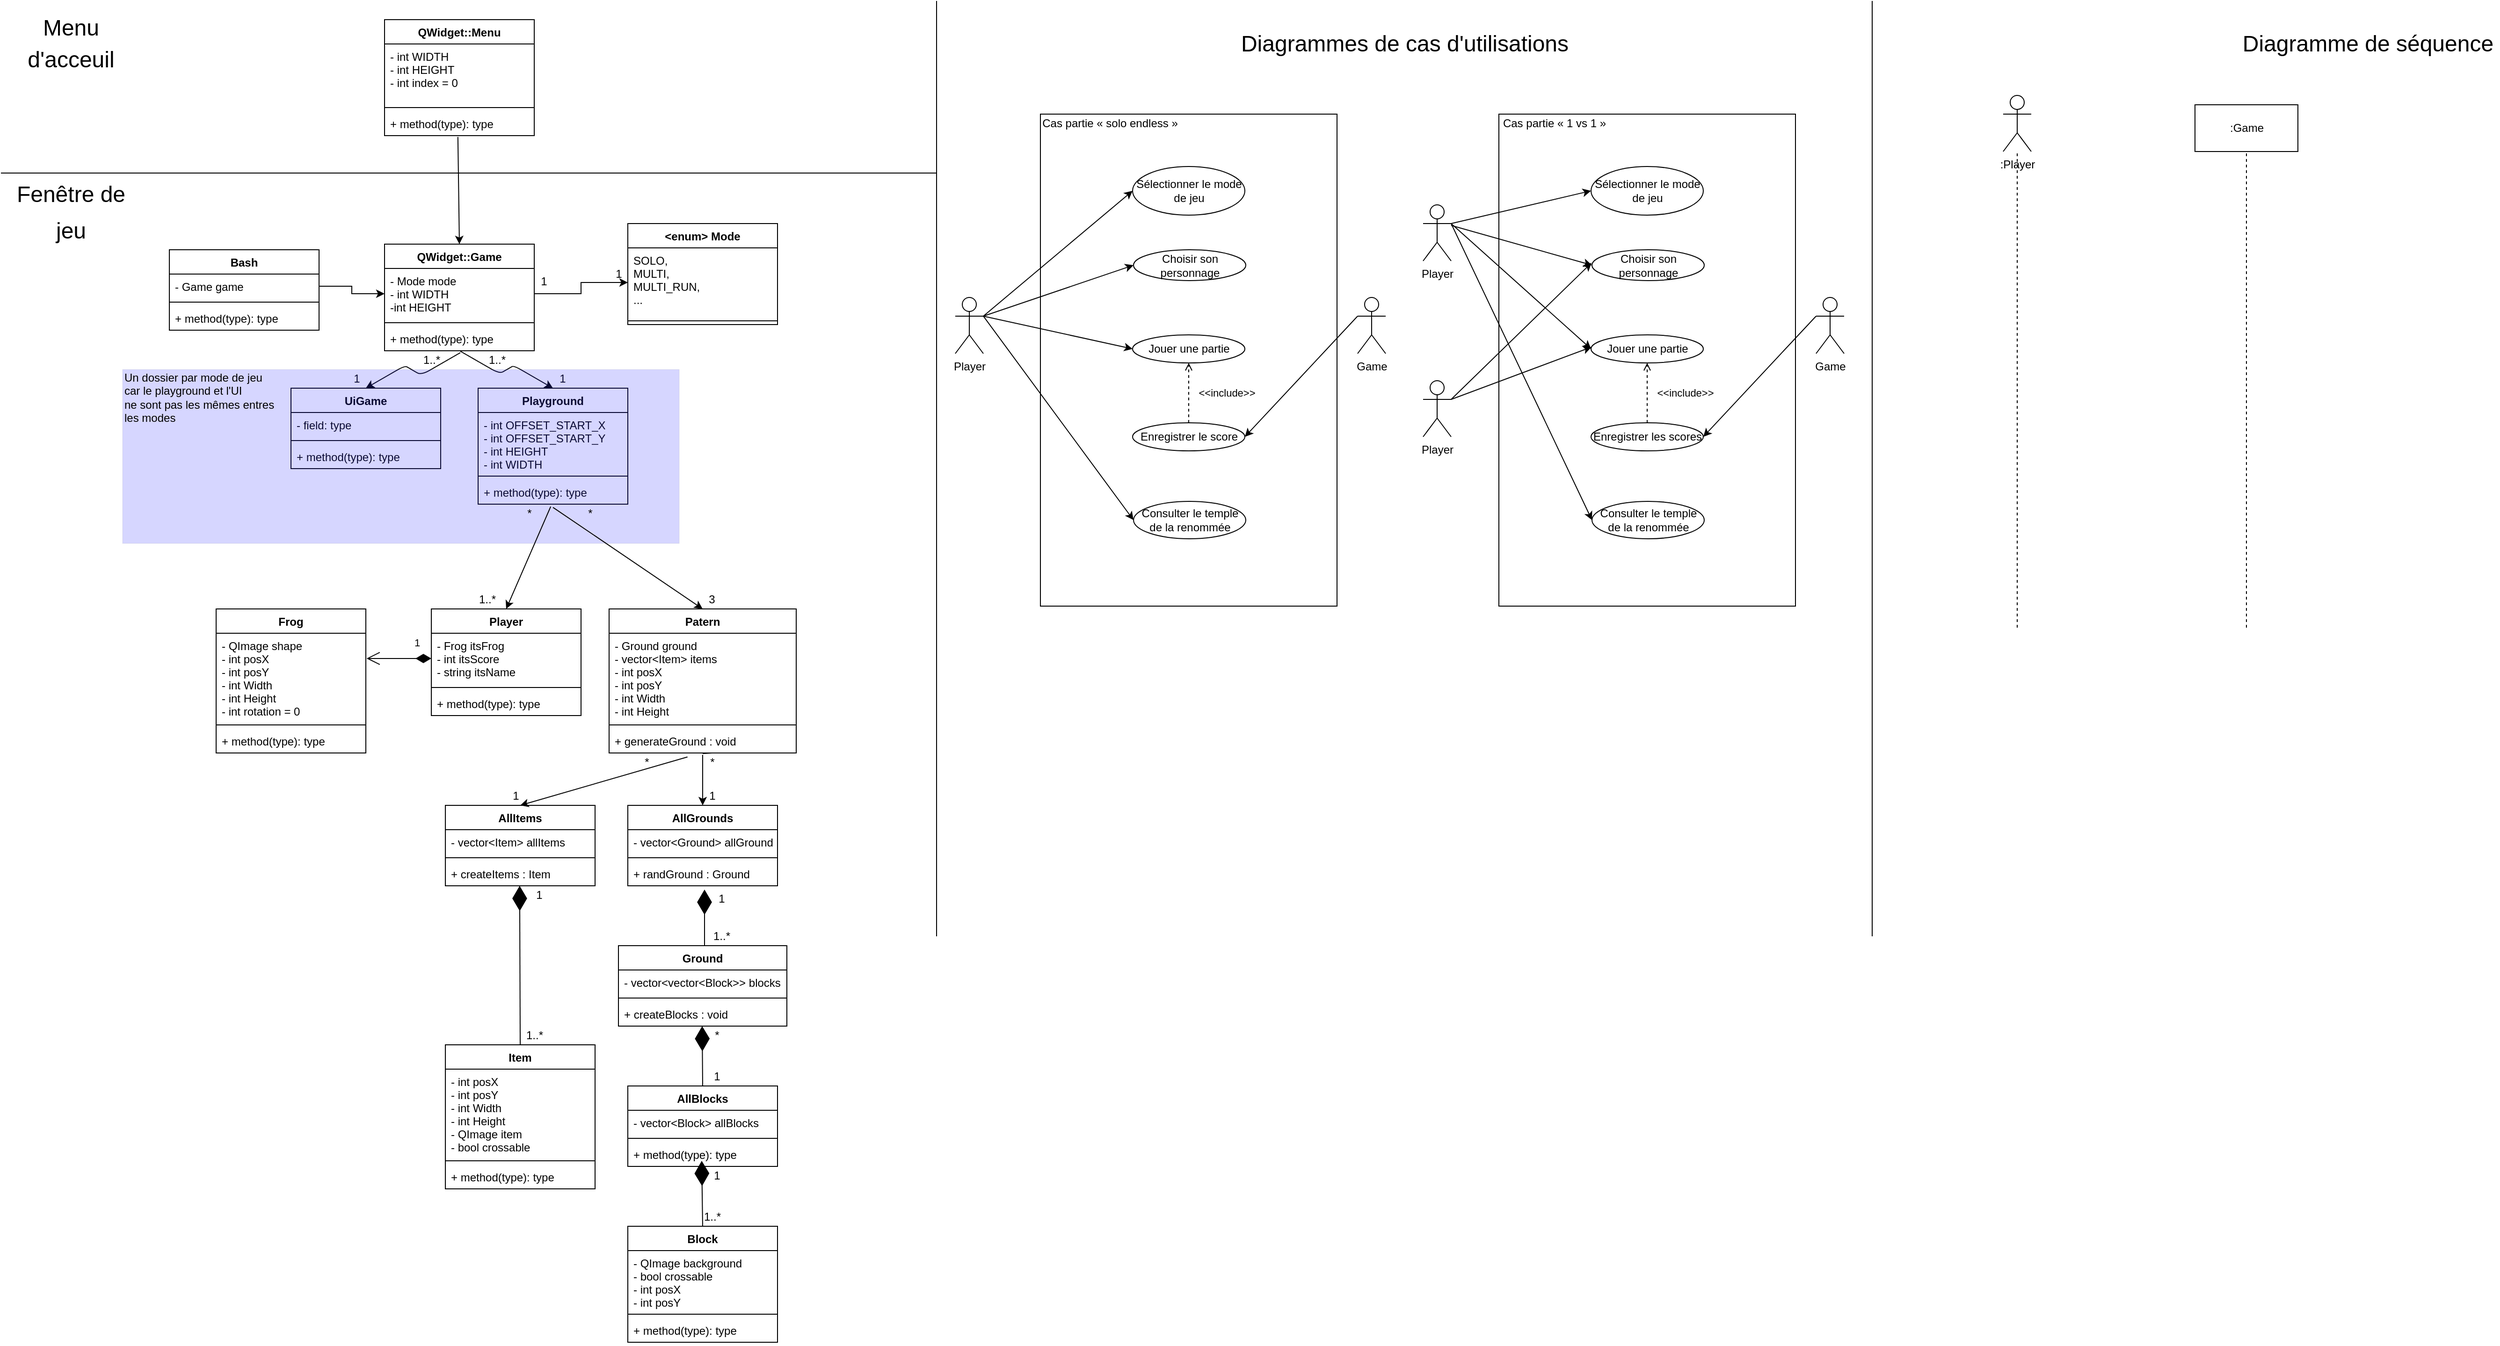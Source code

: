 <mxfile version="14.7.0" type="onedrive"><diagram id="jPjcK8RmUsgS7m5K7aqH" name="Page-1"><mxGraphModel dx="1422" dy="798" grid="1" gridSize="10" guides="1" tooltips="1" connect="1" arrows="1" fold="1" page="1" pageScale="1" pageWidth="1000" pageHeight="1000" math="0" shadow="0"><root><mxCell id="0"/><mxCell id="1" parent="0"/><mxCell id="LQ2EQDQL3EFyDrwnCRQW-2" value="QWidget::Menu" style="swimlane;fontStyle=1;align=center;verticalAlign=top;childLayout=stackLayout;horizontal=1;startSize=26;horizontalStack=0;resizeParent=1;resizeParentMax=0;resizeLast=0;collapsible=1;marginBottom=0;" parent="1" vertex="1"><mxGeometry x="410" y="20" width="160" height="124" as="geometry"><mxRectangle x="400" y="260" width="100" height="26" as="alternateBounds"/></mxGeometry></mxCell><mxCell id="LQ2EQDQL3EFyDrwnCRQW-3" value="- int WIDTH&#10;- int HEIGHT&#10;- int index = 0" style="text;strokeColor=none;fillColor=none;align=left;verticalAlign=top;spacingLeft=4;spacingRight=4;overflow=hidden;rotatable=0;points=[[0,0.5],[1,0.5]];portConstraint=eastwest;" parent="LQ2EQDQL3EFyDrwnCRQW-2" vertex="1"><mxGeometry y="26" width="160" height="64" as="geometry"/></mxCell><mxCell id="LQ2EQDQL3EFyDrwnCRQW-4" value="" style="line;strokeWidth=1;fillColor=none;align=left;verticalAlign=middle;spacingTop=-1;spacingLeft=3;spacingRight=3;rotatable=0;labelPosition=right;points=[];portConstraint=eastwest;" parent="LQ2EQDQL3EFyDrwnCRQW-2" vertex="1"><mxGeometry y="90" width="160" height="8" as="geometry"/></mxCell><mxCell id="LQ2EQDQL3EFyDrwnCRQW-5" value="+ method(type): type" style="text;strokeColor=none;fillColor=none;align=left;verticalAlign=top;spacingLeft=4;spacingRight=4;overflow=hidden;rotatable=0;points=[[0,0.5],[1,0.5]];portConstraint=eastwest;" parent="LQ2EQDQL3EFyDrwnCRQW-2" vertex="1"><mxGeometry y="98" width="160" height="26" as="geometry"/></mxCell><mxCell id="LQ2EQDQL3EFyDrwnCRQW-6" value="QWidget::Game" style="swimlane;fontStyle=1;align=center;verticalAlign=top;childLayout=stackLayout;horizontal=1;startSize=26;horizontalStack=0;resizeParent=1;resizeParentMax=0;resizeLast=0;collapsible=1;marginBottom=0;" parent="1" vertex="1"><mxGeometry x="410" y="260" width="160" height="114" as="geometry"/></mxCell><mxCell id="LQ2EQDQL3EFyDrwnCRQW-7" value="- Mode mode&#10;- int WIDTH&#10;-int HEIGHT" style="text;strokeColor=none;fillColor=none;align=left;verticalAlign=top;spacingLeft=4;spacingRight=4;overflow=hidden;rotatable=0;points=[[0,0.5],[1,0.5]];portConstraint=eastwest;" parent="LQ2EQDQL3EFyDrwnCRQW-6" vertex="1"><mxGeometry y="26" width="160" height="54" as="geometry"/></mxCell><mxCell id="LQ2EQDQL3EFyDrwnCRQW-8" value="" style="line;strokeWidth=1;fillColor=none;align=left;verticalAlign=middle;spacingTop=-1;spacingLeft=3;spacingRight=3;rotatable=0;labelPosition=right;points=[];portConstraint=eastwest;" parent="LQ2EQDQL3EFyDrwnCRQW-6" vertex="1"><mxGeometry y="80" width="160" height="8" as="geometry"/></mxCell><mxCell id="LQ2EQDQL3EFyDrwnCRQW-9" value="+ method(type): type" style="text;strokeColor=none;fillColor=none;align=left;verticalAlign=top;spacingLeft=4;spacingRight=4;overflow=hidden;rotatable=0;points=[[0,0.5],[1,0.5]];portConstraint=eastwest;" parent="LQ2EQDQL3EFyDrwnCRQW-6" vertex="1"><mxGeometry y="88" width="160" height="26" as="geometry"/></mxCell><mxCell id="LQ2EQDQL3EFyDrwnCRQW-12" value="&lt;enum&gt; Mode" style="swimlane;fontStyle=1;align=center;verticalAlign=top;childLayout=stackLayout;horizontal=1;startSize=26;horizontalStack=0;resizeParent=1;resizeParentMax=0;resizeLast=0;collapsible=1;marginBottom=0;" parent="1" vertex="1"><mxGeometry x="670" y="238" width="160" height="108" as="geometry"/></mxCell><mxCell id="LQ2EQDQL3EFyDrwnCRQW-13" value="SOLO,&#10;MULTI,&#10;MULTI_RUN,&#10;..." style="text;strokeColor=none;fillColor=none;align=left;verticalAlign=top;spacingLeft=4;spacingRight=4;overflow=hidden;rotatable=0;points=[[0,0.5],[1,0.5]];portConstraint=eastwest;" parent="LQ2EQDQL3EFyDrwnCRQW-12" vertex="1"><mxGeometry y="26" width="160" height="74" as="geometry"/></mxCell><mxCell id="LQ2EQDQL3EFyDrwnCRQW-14" value="" style="line;strokeWidth=1;fillColor=none;align=left;verticalAlign=middle;spacingTop=-1;spacingLeft=3;spacingRight=3;rotatable=0;labelPosition=right;points=[];portConstraint=eastwest;" parent="LQ2EQDQL3EFyDrwnCRQW-12" vertex="1"><mxGeometry y="100" width="160" height="8" as="geometry"/></mxCell><mxCell id="LQ2EQDQL3EFyDrwnCRQW-18" style="edgeStyle=orthogonalEdgeStyle;rounded=0;orthogonalLoop=1;jettySize=auto;html=1;exitX=1;exitY=0.5;exitDx=0;exitDy=0;entryX=0;entryY=0.5;entryDx=0;entryDy=0;" parent="1" source="LQ2EQDQL3EFyDrwnCRQW-7" target="LQ2EQDQL3EFyDrwnCRQW-13" edge="1"><mxGeometry relative="1" as="geometry"/></mxCell><mxCell id="LQ2EQDQL3EFyDrwnCRQW-19" value="Playground" style="swimlane;fontStyle=1;align=center;verticalAlign=top;childLayout=stackLayout;horizontal=1;startSize=26;horizontalStack=0;resizeParent=1;resizeParentMax=0;resizeLast=0;collapsible=1;marginBottom=0;" parent="1" vertex="1"><mxGeometry x="510" y="414" width="160" height="124" as="geometry"/></mxCell><mxCell id="LQ2EQDQL3EFyDrwnCRQW-20" value="- int OFFSET_START_X&#10;- int OFFSET_START_Y&#10;- int HEIGHT&#10;- int WIDTH" style="text;strokeColor=none;fillColor=none;align=left;verticalAlign=top;spacingLeft=4;spacingRight=4;overflow=hidden;rotatable=0;points=[[0,0.5],[1,0.5]];portConstraint=eastwest;" parent="LQ2EQDQL3EFyDrwnCRQW-19" vertex="1"><mxGeometry y="26" width="160" height="64" as="geometry"/></mxCell><mxCell id="LQ2EQDQL3EFyDrwnCRQW-21" value="" style="line;strokeWidth=1;fillColor=none;align=left;verticalAlign=middle;spacingTop=-1;spacingLeft=3;spacingRight=3;rotatable=0;labelPosition=right;points=[];portConstraint=eastwest;" parent="LQ2EQDQL3EFyDrwnCRQW-19" vertex="1"><mxGeometry y="90" width="160" height="8" as="geometry"/></mxCell><mxCell id="LQ2EQDQL3EFyDrwnCRQW-22" value="+ method(type): type" style="text;strokeColor=none;fillColor=none;align=left;verticalAlign=top;spacingLeft=4;spacingRight=4;overflow=hidden;rotatable=0;points=[[0,0.5],[1,0.5]];portConstraint=eastwest;" parent="LQ2EQDQL3EFyDrwnCRQW-19" vertex="1"><mxGeometry y="98" width="160" height="26" as="geometry"/></mxCell><mxCell id="LQ2EQDQL3EFyDrwnCRQW-24" value="" style="line;strokeWidth=1;fillColor=none;align=left;verticalAlign=middle;spacingTop=-1;spacingLeft=3;spacingRight=3;rotatable=0;labelPosition=right;points=[];portConstraint=eastwest;" parent="1" vertex="1"><mxGeometry y="180" width="1000" height="8" as="geometry"/></mxCell><mxCell id="LQ2EQDQL3EFyDrwnCRQW-25" value="&lt;p style=&quot;line-height: 280%&quot;&gt;&lt;font style=&quot;line-height: 100% ; font-size: 24px&quot;&gt;Menu d'acceuil&lt;/font&gt;&lt;/p&gt;" style="text;html=1;strokeColor=none;fillColor=none;align=center;verticalAlign=middle;whiteSpace=wrap;rounded=0;" parent="1" vertex="1"><mxGeometry y="40" width="150" height="20" as="geometry"/></mxCell><mxCell id="LQ2EQDQL3EFyDrwnCRQW-26" value="&lt;p style=&quot;line-height: 280%&quot;&gt;&lt;span style=&quot;font-size: 24px&quot;&gt;Fenêtre de jeu&lt;/span&gt;&lt;/p&gt;" style="text;html=1;strokeColor=none;fillColor=none;align=center;verticalAlign=middle;whiteSpace=wrap;rounded=0;" parent="1" vertex="1"><mxGeometry y="218" width="150" height="20" as="geometry"/></mxCell><mxCell id="LQ2EQDQL3EFyDrwnCRQW-27" value="UiGame" style="swimlane;fontStyle=1;align=center;verticalAlign=top;childLayout=stackLayout;horizontal=1;startSize=26;horizontalStack=0;resizeParent=1;resizeParentMax=0;resizeLast=0;collapsible=1;marginBottom=0;" parent="1" vertex="1"><mxGeometry x="310" y="414" width="160" height="86" as="geometry"/></mxCell><mxCell id="LQ2EQDQL3EFyDrwnCRQW-28" value="- field: type" style="text;strokeColor=none;fillColor=none;align=left;verticalAlign=top;spacingLeft=4;spacingRight=4;overflow=hidden;rotatable=0;points=[[0,0.5],[1,0.5]];portConstraint=eastwest;" parent="LQ2EQDQL3EFyDrwnCRQW-27" vertex="1"><mxGeometry y="26" width="160" height="26" as="geometry"/></mxCell><mxCell id="LQ2EQDQL3EFyDrwnCRQW-29" value="" style="line;strokeWidth=1;fillColor=none;align=left;verticalAlign=middle;spacingTop=-1;spacingLeft=3;spacingRight=3;rotatable=0;labelPosition=right;points=[];portConstraint=eastwest;" parent="LQ2EQDQL3EFyDrwnCRQW-27" vertex="1"><mxGeometry y="52" width="160" height="8" as="geometry"/></mxCell><mxCell id="LQ2EQDQL3EFyDrwnCRQW-30" value="+ method(type): type" style="text;strokeColor=none;fillColor=none;align=left;verticalAlign=top;spacingLeft=4;spacingRight=4;overflow=hidden;rotatable=0;points=[[0,0.5],[1,0.5]];portConstraint=eastwest;" parent="LQ2EQDQL3EFyDrwnCRQW-27" vertex="1"><mxGeometry y="60" width="160" height="26" as="geometry"/></mxCell><mxCell id="LQ2EQDQL3EFyDrwnCRQW-31" value="" style="endArrow=classic;html=1;exitX=0.506;exitY=1.079;exitDx=0;exitDy=0;exitPerimeter=0;entryX=0.5;entryY=0;entryDx=0;entryDy=0;edgeStyle=isometricEdgeStyle;" parent="1" source="LQ2EQDQL3EFyDrwnCRQW-9" target="LQ2EQDQL3EFyDrwnCRQW-27" edge="1"><mxGeometry width="50" height="50" relative="1" as="geometry"><mxPoint x="450" y="480" as="sourcePoint"/><mxPoint x="500" y="430" as="targetPoint"/></mxGeometry></mxCell><mxCell id="LQ2EQDQL3EFyDrwnCRQW-32" value="" style="endArrow=classic;html=1;edgeStyle=isometricEdgeStyle;entryX=0.5;entryY=0;entryDx=0;entryDy=0;elbow=vertical;exitX=0.506;exitY=1.016;exitDx=0;exitDy=0;exitPerimeter=0;" parent="1" source="LQ2EQDQL3EFyDrwnCRQW-9" target="LQ2EQDQL3EFyDrwnCRQW-19" edge="1"><mxGeometry width="50" height="50" relative="1" as="geometry"><mxPoint x="490" y="350" as="sourcePoint"/><mxPoint x="570" y="380" as="targetPoint"/></mxGeometry></mxCell><mxCell id="LQ2EQDQL3EFyDrwnCRQW-33" value="Frog" style="swimlane;fontStyle=1;align=center;verticalAlign=top;childLayout=stackLayout;horizontal=1;startSize=26;horizontalStack=0;resizeParent=1;resizeParentMax=0;resizeLast=0;collapsible=1;marginBottom=0;" parent="1" vertex="1"><mxGeometry x="230" y="650" width="160" height="154" as="geometry"/></mxCell><mxCell id="LQ2EQDQL3EFyDrwnCRQW-34" value="- QImage shape&#10;- int posX&#10;- int posY&#10;- int Width&#10;- int Height&#10;- int rotation = 0" style="text;strokeColor=none;fillColor=none;align=left;verticalAlign=top;spacingLeft=4;spacingRight=4;overflow=hidden;rotatable=0;points=[[0,0.5],[1,0.5]];portConstraint=eastwest;" parent="LQ2EQDQL3EFyDrwnCRQW-33" vertex="1"><mxGeometry y="26" width="160" height="94" as="geometry"/></mxCell><mxCell id="LQ2EQDQL3EFyDrwnCRQW-35" value="" style="line;strokeWidth=1;fillColor=none;align=left;verticalAlign=middle;spacingTop=-1;spacingLeft=3;spacingRight=3;rotatable=0;labelPosition=right;points=[];portConstraint=eastwest;" parent="LQ2EQDQL3EFyDrwnCRQW-33" vertex="1"><mxGeometry y="120" width="160" height="8" as="geometry"/></mxCell><mxCell id="LQ2EQDQL3EFyDrwnCRQW-36" value="+ method(type): type" style="text;strokeColor=none;fillColor=none;align=left;verticalAlign=top;spacingLeft=4;spacingRight=4;overflow=hidden;rotatable=0;points=[[0,0.5],[1,0.5]];portConstraint=eastwest;" parent="LQ2EQDQL3EFyDrwnCRQW-33" vertex="1"><mxGeometry y="128" width="160" height="26" as="geometry"/></mxCell><mxCell id="LQ2EQDQL3EFyDrwnCRQW-38" value="1" style="text;html=1;align=center;verticalAlign=middle;resizable=0;points=[];autosize=1;strokeColor=none;" parent="1" vertex="1"><mxGeometry x="570" y="290" width="20" height="20" as="geometry"/></mxCell><mxCell id="LQ2EQDQL3EFyDrwnCRQW-39" value="1" style="text;html=1;align=center;verticalAlign=middle;resizable=0;points=[];autosize=1;strokeColor=none;" parent="1" vertex="1"><mxGeometry x="650" y="282" width="20" height="20" as="geometry"/></mxCell><mxCell id="LQ2EQDQL3EFyDrwnCRQW-40" value="1..*" style="text;html=1;align=center;verticalAlign=middle;resizable=0;points=[];autosize=1;strokeColor=none;" parent="1" vertex="1"><mxGeometry x="445" y="374" width="30" height="20" as="geometry"/></mxCell><mxCell id="LQ2EQDQL3EFyDrwnCRQW-41" value="1" style="text;html=1;align=center;verticalAlign=middle;resizable=0;points=[];autosize=1;strokeColor=none;" parent="1" vertex="1"><mxGeometry x="590" y="394" width="20" height="20" as="geometry"/></mxCell><mxCell id="LQ2EQDQL3EFyDrwnCRQW-42" value="1" style="text;html=1;align=center;verticalAlign=middle;resizable=0;points=[];autosize=1;strokeColor=none;" parent="1" vertex="1"><mxGeometry x="370" y="394" width="20" height="20" as="geometry"/></mxCell><mxCell id="LQ2EQDQL3EFyDrwnCRQW-43" value="1..*" style="text;html=1;align=center;verticalAlign=middle;resizable=0;points=[];autosize=1;strokeColor=none;" parent="1" vertex="1"><mxGeometry x="515" y="374" width="30" height="20" as="geometry"/></mxCell><mxCell id="LQ2EQDQL3EFyDrwnCRQW-44" value="" style="rounded=0;whiteSpace=wrap;html=1;fillColor=#3333FF;strokeOpacity=20;opacity=20;" parent="1" vertex="1"><mxGeometry x="130" y="394" width="595" height="186" as="geometry"/></mxCell><mxCell id="LQ2EQDQL3EFyDrwnCRQW-45" value="Un dossier par mode de jeu &lt;br&gt;car le playground et l'UI &lt;br&gt;ne sont pas&amp;nbsp;&lt;span&gt;les mêmes entres &lt;br&gt;les modes&lt;/span&gt;" style="text;html=1;align=left;verticalAlign=middle;resizable=0;points=[];autosize=1;strokeColor=none;" parent="1" vertex="1"><mxGeometry x="130" y="394" width="180" height="60" as="geometry"/></mxCell><mxCell id="LQ2EQDQL3EFyDrwnCRQW-54" value="Patern" style="swimlane;fontStyle=1;align=center;verticalAlign=top;childLayout=stackLayout;horizontal=1;startSize=26;horizontalStack=0;resizeParent=1;resizeParentMax=0;resizeLast=0;collapsible=1;marginBottom=0;fillColor=#FFFFFF;" parent="1" vertex="1"><mxGeometry x="650" y="650" width="200" height="154" as="geometry"/></mxCell><mxCell id="LQ2EQDQL3EFyDrwnCRQW-55" value="- Ground ground&#10;- vector&lt;Item&gt; items&#10;- int posX&#10;- int posY&#10;- int Width&#10;- int Height" style="text;fillColor=none;align=left;verticalAlign=top;spacingLeft=4;spacingRight=4;overflow=hidden;rotatable=0;points=[[0,0.5],[1,0.5]];portConstraint=eastwest;" parent="LQ2EQDQL3EFyDrwnCRQW-54" vertex="1"><mxGeometry y="26" width="200" height="94" as="geometry"/></mxCell><mxCell id="LQ2EQDQL3EFyDrwnCRQW-56" value="" style="line;strokeWidth=1;fillColor=none;align=left;verticalAlign=middle;spacingTop=-1;spacingLeft=3;spacingRight=3;rotatable=0;labelPosition=right;points=[];portConstraint=eastwest;" parent="LQ2EQDQL3EFyDrwnCRQW-54" vertex="1"><mxGeometry y="120" width="200" height="8" as="geometry"/></mxCell><mxCell id="LQ2EQDQL3EFyDrwnCRQW-57" value="+ generateGround : void" style="text;fillColor=none;align=left;verticalAlign=top;spacingLeft=4;spacingRight=4;overflow=hidden;rotatable=0;points=[[0,0.5],[1,0.5]];portConstraint=eastwest;" parent="LQ2EQDQL3EFyDrwnCRQW-54" vertex="1"><mxGeometry y="128" width="200" height="26" as="geometry"/></mxCell><mxCell id="LQ2EQDQL3EFyDrwnCRQW-60" value="" style="endArrow=classic;html=1;exitX=0.5;exitY=1.131;exitDx=0;exitDy=0;exitPerimeter=0;entryX=0.5;entryY=0;entryDx=0;entryDy=0;" parent="1" source="LQ2EQDQL3EFyDrwnCRQW-22" target="LQ2EQDQL3EFyDrwnCRQW-54" edge="1"><mxGeometry width="50" height="50" relative="1" as="geometry"><mxPoint x="440" y="670" as="sourcePoint"/><mxPoint x="490" y="620" as="targetPoint"/></mxGeometry></mxCell><mxCell id="LQ2EQDQL3EFyDrwnCRQW-61" value="*" style="text;html=1;strokeColor=none;fillColor=none;align=center;verticalAlign=middle;whiteSpace=wrap;rounded=0;" parent="1" vertex="1"><mxGeometry x="610" y="538" width="40" height="20" as="geometry"/></mxCell><mxCell id="LQ2EQDQL3EFyDrwnCRQW-62" value="3" style="text;html=1;strokeColor=none;fillColor=none;align=center;verticalAlign=middle;whiteSpace=wrap;rounded=0;" parent="1" vertex="1"><mxGeometry x="740" y="630" width="40" height="20" as="geometry"/></mxCell><mxCell id="LQ2EQDQL3EFyDrwnCRQW-63" value="" style="endArrow=classic;html=1;exitX=0.485;exitY=1.1;exitDx=0;exitDy=0;exitPerimeter=0;entryX=0.5;entryY=0;entryDx=0;entryDy=0;" parent="1" source="LQ2EQDQL3EFyDrwnCRQW-22" target="kXXH4shPDIaw7syRpyHK-1" edge="1"><mxGeometry width="50" height="50" relative="1" as="geometry"><mxPoint x="440" y="670" as="sourcePoint"/><mxPoint x="490" y="620" as="targetPoint"/></mxGeometry></mxCell><mxCell id="LQ2EQDQL3EFyDrwnCRQW-64" value="*" style="text;html=1;strokeColor=none;fillColor=none;align=center;verticalAlign=middle;whiteSpace=wrap;rounded=0;" parent="1" vertex="1"><mxGeometry x="545" y="538" width="40" height="20" as="geometry"/></mxCell><mxCell id="LQ2EQDQL3EFyDrwnCRQW-65" value="1..*" style="text;html=1;strokeColor=none;fillColor=none;align=center;verticalAlign=middle;whiteSpace=wrap;rounded=0;" parent="1" vertex="1"><mxGeometry x="500" y="630" width="40" height="20" as="geometry"/></mxCell><mxCell id="LQ2EQDQL3EFyDrwnCRQW-66" value="Ground" style="swimlane;fontStyle=1;align=center;verticalAlign=top;childLayout=stackLayout;horizontal=1;startSize=26;horizontalStack=0;resizeParent=1;resizeParentMax=0;resizeLast=0;collapsible=1;marginBottom=0;strokeColor=#000000;fillColor=#FFFFFF;" parent="1" vertex="1"><mxGeometry x="660" y="1010" width="180" height="86" as="geometry"/></mxCell><mxCell id="LQ2EQDQL3EFyDrwnCRQW-67" value="- vector&lt;vector&lt;Block&gt;&gt; blocks" style="text;strokeColor=none;fillColor=none;align=left;verticalAlign=top;spacingLeft=4;spacingRight=4;overflow=hidden;rotatable=0;points=[[0,0.5],[1,0.5]];portConstraint=eastwest;" parent="LQ2EQDQL3EFyDrwnCRQW-66" vertex="1"><mxGeometry y="26" width="180" height="26" as="geometry"/></mxCell><mxCell id="LQ2EQDQL3EFyDrwnCRQW-68" value="" style="line;strokeWidth=1;fillColor=none;align=left;verticalAlign=middle;spacingTop=-1;spacingLeft=3;spacingRight=3;rotatable=0;labelPosition=right;points=[];portConstraint=eastwest;" parent="LQ2EQDQL3EFyDrwnCRQW-66" vertex="1"><mxGeometry y="52" width="180" height="8" as="geometry"/></mxCell><mxCell id="LQ2EQDQL3EFyDrwnCRQW-69" value="+ createBlocks : void" style="text;strokeColor=none;fillColor=none;align=left;verticalAlign=top;spacingLeft=4;spacingRight=4;overflow=hidden;rotatable=0;points=[[0,0.5],[1,0.5]];portConstraint=eastwest;" parent="LQ2EQDQL3EFyDrwnCRQW-66" vertex="1"><mxGeometry y="60" width="180" height="26" as="geometry"/></mxCell><mxCell id="LQ2EQDQL3EFyDrwnCRQW-75" value="AllGrounds" style="swimlane;fontStyle=1;align=center;verticalAlign=top;childLayout=stackLayout;horizontal=1;startSize=26;horizontalStack=0;resizeParent=1;resizeParentMax=0;resizeLast=0;collapsible=1;marginBottom=0;strokeColor=#000000;fillColor=#FFFFFF;" parent="1" vertex="1"><mxGeometry x="670" y="860" width="160" height="86" as="geometry"/></mxCell><mxCell id="LQ2EQDQL3EFyDrwnCRQW-76" value="- vector&lt;Ground&gt; allGrounds" style="text;strokeColor=none;fillColor=none;align=left;verticalAlign=top;spacingLeft=4;spacingRight=4;overflow=hidden;rotatable=0;points=[[0,0.5],[1,0.5]];portConstraint=eastwest;" parent="LQ2EQDQL3EFyDrwnCRQW-75" vertex="1"><mxGeometry y="26" width="160" height="26" as="geometry"/></mxCell><mxCell id="LQ2EQDQL3EFyDrwnCRQW-77" value="" style="line;strokeWidth=1;fillColor=none;align=left;verticalAlign=middle;spacingTop=-1;spacingLeft=3;spacingRight=3;rotatable=0;labelPosition=right;points=[];portConstraint=eastwest;" parent="LQ2EQDQL3EFyDrwnCRQW-75" vertex="1"><mxGeometry y="52" width="160" height="8" as="geometry"/></mxCell><mxCell id="LQ2EQDQL3EFyDrwnCRQW-78" value="+ randGround : Ground" style="text;strokeColor=none;fillColor=none;align=left;verticalAlign=top;spacingLeft=4;spacingRight=4;overflow=hidden;rotatable=0;points=[[0,0.5],[1,0.5]];portConstraint=eastwest;" parent="LQ2EQDQL3EFyDrwnCRQW-75" vertex="1"><mxGeometry y="60" width="160" height="26" as="geometry"/></mxCell><mxCell id="LQ2EQDQL3EFyDrwnCRQW-79" value="" style="endArrow=classic;html=1;entryX=0.5;entryY=0;entryDx=0;entryDy=0;startArrow=none;" parent="1" target="LQ2EQDQL3EFyDrwnCRQW-75" edge="1"><mxGeometry width="50" height="50" relative="1" as="geometry"><mxPoint x="750" y="806" as="sourcePoint"/><mxPoint x="570" y="890" as="targetPoint"/></mxGeometry></mxCell><mxCell id="LQ2EQDQL3EFyDrwnCRQW-81" value="" style="endArrow=diamondThin;endFill=1;endSize=24;html=1;" parent="1" edge="1"><mxGeometry width="160" relative="1" as="geometry"><mxPoint x="752" y="1010" as="sourcePoint"/><mxPoint x="752" y="950" as="targetPoint"/></mxGeometry></mxCell><mxCell id="LQ2EQDQL3EFyDrwnCRQW-82" value="Block" style="swimlane;fontStyle=1;align=center;verticalAlign=top;childLayout=stackLayout;horizontal=1;startSize=26;horizontalStack=0;resizeParent=1;resizeParentMax=0;resizeLast=0;collapsible=1;marginBottom=0;strokeColor=#000000;fillColor=#FFFFFF;" parent="1" vertex="1"><mxGeometry x="670" y="1310" width="160" height="124" as="geometry"/></mxCell><mxCell id="LQ2EQDQL3EFyDrwnCRQW-83" value="- QImage background&#10;- bool crossable&#10;- int posX&#10;- int posY" style="text;strokeColor=none;fillColor=none;align=left;verticalAlign=top;spacingLeft=4;spacingRight=4;overflow=hidden;rotatable=0;points=[[0,0.5],[1,0.5]];portConstraint=eastwest;" parent="LQ2EQDQL3EFyDrwnCRQW-82" vertex="1"><mxGeometry y="26" width="160" height="64" as="geometry"/></mxCell><mxCell id="LQ2EQDQL3EFyDrwnCRQW-84" value="" style="line;strokeWidth=1;fillColor=none;align=left;verticalAlign=middle;spacingTop=-1;spacingLeft=3;spacingRight=3;rotatable=0;labelPosition=right;points=[];portConstraint=eastwest;" parent="LQ2EQDQL3EFyDrwnCRQW-82" vertex="1"><mxGeometry y="90" width="160" height="8" as="geometry"/></mxCell><mxCell id="LQ2EQDQL3EFyDrwnCRQW-85" value="+ method(type): type" style="text;strokeColor=none;fillColor=none;align=left;verticalAlign=top;spacingLeft=4;spacingRight=4;overflow=hidden;rotatable=0;points=[[0,0.5],[1,0.5]];portConstraint=eastwest;" parent="LQ2EQDQL3EFyDrwnCRQW-82" vertex="1"><mxGeometry y="98" width="160" height="26" as="geometry"/></mxCell><mxCell id="LQ2EQDQL3EFyDrwnCRQW-86" value="" style="endArrow=diamondThin;endFill=1;endSize=24;html=1;exitX=0.5;exitY=0;exitDx=0;exitDy=0;" parent="1" source="dwqlfvYqvJUTqM-ZTveL-1" edge="1"><mxGeometry width="160" relative="1" as="geometry"><mxPoint x="749.5" y="1156" as="sourcePoint"/><mxPoint x="749.5" y="1096" as="targetPoint"/></mxGeometry></mxCell><mxCell id="LQ2EQDQL3EFyDrwnCRQW-87" value="1" style="text;html=1;align=center;verticalAlign=middle;resizable=0;points=[];autosize=1;strokeColor=none;" parent="1" vertex="1"><mxGeometry x="750" y="840" width="20" height="20" as="geometry"/></mxCell><mxCell id="LQ2EQDQL3EFyDrwnCRQW-88" value="*" style="text;html=1;align=center;verticalAlign=middle;resizable=0;points=[];autosize=1;strokeColor=none;" parent="1" vertex="1"><mxGeometry x="750" y="804" width="20" height="20" as="geometry"/></mxCell><mxCell id="LQ2EQDQL3EFyDrwnCRQW-89" value="" style="endArrow=none;html=1;exitX=0.5;exitY=1.023;exitDx=0;exitDy=0;exitPerimeter=0;entryX=0.5;entryY=0;entryDx=0;entryDy=0;" parent="1" source="LQ2EQDQL3EFyDrwnCRQW-57" target="LQ2EQDQL3EFyDrwnCRQW-88" edge="1"><mxGeometry width="50" height="50" relative="1" as="geometry"><mxPoint x="750" y="804.598" as="sourcePoint"/><mxPoint x="750" y="860" as="targetPoint"/></mxGeometry></mxCell><mxCell id="LQ2EQDQL3EFyDrwnCRQW-90" value="1" style="text;html=1;align=center;verticalAlign=middle;resizable=0;points=[];autosize=1;strokeColor=none;" parent="1" vertex="1"><mxGeometry x="760" y="950" width="20" height="20" as="geometry"/></mxCell><mxCell id="LQ2EQDQL3EFyDrwnCRQW-91" value="1..*" style="text;html=1;align=center;verticalAlign=middle;resizable=0;points=[];autosize=1;strokeColor=none;" parent="1" vertex="1"><mxGeometry x="755" y="990" width="30" height="20" as="geometry"/></mxCell><mxCell id="LQ2EQDQL3EFyDrwnCRQW-92" value="1" style="text;html=1;align=center;verticalAlign=middle;resizable=0;points=[];autosize=1;strokeColor=none;" parent="1" vertex="1"><mxGeometry x="755" y="1140" width="20" height="20" as="geometry"/></mxCell><mxCell id="LQ2EQDQL3EFyDrwnCRQW-93" value="*" style="text;html=1;align=center;verticalAlign=middle;resizable=0;points=[];autosize=1;strokeColor=none;" parent="1" vertex="1"><mxGeometry x="755" y="1096" width="20" height="20" as="geometry"/></mxCell><mxCell id="LQ2EQDQL3EFyDrwnCRQW-94" value="Item" style="swimlane;fontStyle=1;align=center;verticalAlign=top;childLayout=stackLayout;horizontal=1;startSize=26;horizontalStack=0;resizeParent=1;resizeParentMax=0;resizeLast=0;collapsible=1;marginBottom=0;strokeColor=#000000;fillColor=#FFFFFF;" parent="1" vertex="1"><mxGeometry x="475" y="1116" width="160" height="154" as="geometry"/></mxCell><mxCell id="LQ2EQDQL3EFyDrwnCRQW-95" value="- int posX&#10;- int posY&#10;- int Width&#10;- int Height&#10;- QImage item&#10;- bool crossable" style="text;strokeColor=none;fillColor=none;align=left;verticalAlign=top;spacingLeft=4;spacingRight=4;overflow=hidden;rotatable=0;points=[[0,0.5],[1,0.5]];portConstraint=eastwest;" parent="LQ2EQDQL3EFyDrwnCRQW-94" vertex="1"><mxGeometry y="26" width="160" height="94" as="geometry"/></mxCell><mxCell id="LQ2EQDQL3EFyDrwnCRQW-96" value="" style="line;strokeWidth=1;fillColor=none;align=left;verticalAlign=middle;spacingTop=-1;spacingLeft=3;spacingRight=3;rotatable=0;labelPosition=right;points=[];portConstraint=eastwest;" parent="LQ2EQDQL3EFyDrwnCRQW-94" vertex="1"><mxGeometry y="120" width="160" height="8" as="geometry"/></mxCell><mxCell id="LQ2EQDQL3EFyDrwnCRQW-97" value="+ method(type): type" style="text;strokeColor=none;fillColor=none;align=left;verticalAlign=top;spacingLeft=4;spacingRight=4;overflow=hidden;rotatable=0;points=[[0,0.5],[1,0.5]];portConstraint=eastwest;" parent="LQ2EQDQL3EFyDrwnCRQW-94" vertex="1"><mxGeometry y="128" width="160" height="26" as="geometry"/></mxCell><mxCell id="LQ2EQDQL3EFyDrwnCRQW-98" value="AllItems" style="swimlane;fontStyle=1;align=center;verticalAlign=top;childLayout=stackLayout;horizontal=1;startSize=26;horizontalStack=0;resizeParent=1;resizeParentMax=0;resizeLast=0;collapsible=1;marginBottom=0;strokeColor=#000000;fillColor=#FFFFFF;" parent="1" vertex="1"><mxGeometry x="475" y="860" width="160" height="86" as="geometry"/></mxCell><mxCell id="LQ2EQDQL3EFyDrwnCRQW-99" value="- vector&lt;Item&gt; allItems" style="text;strokeColor=none;fillColor=none;align=left;verticalAlign=top;spacingLeft=4;spacingRight=4;overflow=hidden;rotatable=0;points=[[0,0.5],[1,0.5]];portConstraint=eastwest;" parent="LQ2EQDQL3EFyDrwnCRQW-98" vertex="1"><mxGeometry y="26" width="160" height="26" as="geometry"/></mxCell><mxCell id="LQ2EQDQL3EFyDrwnCRQW-100" value="" style="line;strokeWidth=1;fillColor=none;align=left;verticalAlign=middle;spacingTop=-1;spacingLeft=3;spacingRight=3;rotatable=0;labelPosition=right;points=[];portConstraint=eastwest;" parent="LQ2EQDQL3EFyDrwnCRQW-98" vertex="1"><mxGeometry y="52" width="160" height="8" as="geometry"/></mxCell><mxCell id="LQ2EQDQL3EFyDrwnCRQW-101" value="+ createItems : Item" style="text;strokeColor=none;fillColor=none;align=left;verticalAlign=top;spacingLeft=4;spacingRight=4;overflow=hidden;rotatable=0;points=[[0,0.5],[1,0.5]];portConstraint=eastwest;" parent="LQ2EQDQL3EFyDrwnCRQW-98" vertex="1"><mxGeometry y="60" width="160" height="26" as="geometry"/></mxCell><mxCell id="LQ2EQDQL3EFyDrwnCRQW-102" value="" style="endArrow=classic;html=1;exitX=0.419;exitY=1.165;exitDx=0;exitDy=0;exitPerimeter=0;entryX=0.5;entryY=0;entryDx=0;entryDy=0;startArrow=none;" parent="1" source="LQ2EQDQL3EFyDrwnCRQW-57" target="LQ2EQDQL3EFyDrwnCRQW-98" edge="1"><mxGeometry width="50" height="50" relative="1" as="geometry"><mxPoint x="610" y="1000" as="sourcePoint"/><mxPoint x="660" y="950" as="targetPoint"/></mxGeometry></mxCell><mxCell id="LQ2EQDQL3EFyDrwnCRQW-104" value="*" style="text;html=1;align=center;verticalAlign=middle;resizable=0;points=[];autosize=1;strokeColor=none;" parent="1" vertex="1"><mxGeometry x="680" y="804" width="20" height="20" as="geometry"/></mxCell><mxCell id="LQ2EQDQL3EFyDrwnCRQW-106" value="1" style="text;html=1;align=center;verticalAlign=middle;resizable=0;points=[];autosize=1;strokeColor=none;" parent="1" vertex="1"><mxGeometry x="540" y="840" width="20" height="20" as="geometry"/></mxCell><mxCell id="LQ2EQDQL3EFyDrwnCRQW-107" value="" style="endArrow=diamondThin;endFill=1;endSize=24;html=1;exitX=0.5;exitY=0;exitDx=0;exitDy=0;" parent="1" source="LQ2EQDQL3EFyDrwnCRQW-94" edge="1"><mxGeometry width="160" relative="1" as="geometry"><mxPoint x="554.41" y="1006" as="sourcePoint"/><mxPoint x="554.41" y="946" as="targetPoint"/></mxGeometry></mxCell><mxCell id="LQ2EQDQL3EFyDrwnCRQW-108" value="1" style="text;html=1;align=center;verticalAlign=middle;resizable=0;points=[];autosize=1;strokeColor=none;" parent="1" vertex="1"><mxGeometry x="565" y="946" width="20" height="20" as="geometry"/></mxCell><mxCell id="LQ2EQDQL3EFyDrwnCRQW-109" value="1..*" style="text;html=1;align=center;verticalAlign=middle;resizable=0;points=[];autosize=1;strokeColor=none;" parent="1" vertex="1"><mxGeometry x="555" y="1096" width="30" height="20" as="geometry"/></mxCell><mxCell id="mODoxf1xg-Puiv5MhxXz-1" value="Bash" style="swimlane;fontStyle=1;align=center;verticalAlign=top;childLayout=stackLayout;horizontal=1;startSize=26;horizontalStack=0;resizeParent=1;resizeParentMax=0;resizeLast=0;collapsible=1;marginBottom=0;" parent="1" vertex="1"><mxGeometry x="180" y="266" width="160" height="86" as="geometry"/></mxCell><mxCell id="mODoxf1xg-Puiv5MhxXz-2" value="- Game game" style="text;strokeColor=none;fillColor=none;align=left;verticalAlign=top;spacingLeft=4;spacingRight=4;overflow=hidden;rotatable=0;points=[[0,0.5],[1,0.5]];portConstraint=eastwest;" parent="mODoxf1xg-Puiv5MhxXz-1" vertex="1"><mxGeometry y="26" width="160" height="26" as="geometry"/></mxCell><mxCell id="mODoxf1xg-Puiv5MhxXz-3" value="" style="line;strokeWidth=1;fillColor=none;align=left;verticalAlign=middle;spacingTop=-1;spacingLeft=3;spacingRight=3;rotatable=0;labelPosition=right;points=[];portConstraint=eastwest;" parent="mODoxf1xg-Puiv5MhxXz-1" vertex="1"><mxGeometry y="52" width="160" height="8" as="geometry"/></mxCell><mxCell id="mODoxf1xg-Puiv5MhxXz-4" value="+ method(type): type" style="text;strokeColor=none;fillColor=none;align=left;verticalAlign=top;spacingLeft=4;spacingRight=4;overflow=hidden;rotatable=0;points=[[0,0.5],[1,0.5]];portConstraint=eastwest;" parent="mODoxf1xg-Puiv5MhxXz-1" vertex="1"><mxGeometry y="60" width="160" height="26" as="geometry"/></mxCell><mxCell id="kXXH4shPDIaw7syRpyHK-1" value="Player" style="swimlane;fontStyle=1;align=center;verticalAlign=top;childLayout=stackLayout;horizontal=1;startSize=26;horizontalStack=0;resizeParent=1;resizeParentMax=0;resizeLast=0;collapsible=1;marginBottom=0;" parent="1" vertex="1"><mxGeometry x="460" y="650" width="160" height="114" as="geometry"/></mxCell><mxCell id="kXXH4shPDIaw7syRpyHK-2" value="- Frog itsFrog&#10;- int itsScore&#10;- string itsName" style="text;strokeColor=none;fillColor=none;align=left;verticalAlign=top;spacingLeft=4;spacingRight=4;overflow=hidden;rotatable=0;points=[[0,0.5],[1,0.5]];portConstraint=eastwest;" parent="kXXH4shPDIaw7syRpyHK-1" vertex="1"><mxGeometry y="26" width="160" height="54" as="geometry"/></mxCell><mxCell id="kXXH4shPDIaw7syRpyHK-3" value="" style="line;strokeWidth=1;fillColor=none;align=left;verticalAlign=middle;spacingTop=-1;spacingLeft=3;spacingRight=3;rotatable=0;labelPosition=right;points=[];portConstraint=eastwest;" parent="kXXH4shPDIaw7syRpyHK-1" vertex="1"><mxGeometry y="80" width="160" height="8" as="geometry"/></mxCell><mxCell id="kXXH4shPDIaw7syRpyHK-4" value="+ method(type): type" style="text;strokeColor=none;fillColor=none;align=left;verticalAlign=top;spacingLeft=4;spacingRight=4;overflow=hidden;rotatable=0;points=[[0,0.5],[1,0.5]];portConstraint=eastwest;" parent="kXXH4shPDIaw7syRpyHK-1" vertex="1"><mxGeometry y="88" width="160" height="26" as="geometry"/></mxCell><mxCell id="kXXH4shPDIaw7syRpyHK-6" value="1" style="endArrow=open;html=1;endSize=12;startArrow=diamondThin;startSize=14;startFill=1;edgeStyle=orthogonalEdgeStyle;align=left;verticalAlign=bottom;exitX=0;exitY=0.5;exitDx=0;exitDy=0;entryX=1.005;entryY=0.287;entryDx=0;entryDy=0;entryPerimeter=0;" parent="1" source="kXXH4shPDIaw7syRpyHK-2" target="LQ2EQDQL3EFyDrwnCRQW-34" edge="1"><mxGeometry x="-0.429" y="-8" relative="1" as="geometry"><mxPoint x="390" y="720" as="sourcePoint"/><mxPoint x="390" y="698" as="targetPoint"/><mxPoint as="offset"/></mxGeometry></mxCell><mxCell id="kXXH4shPDIaw7syRpyHK-7" value="&lt;p style=&quot;line-height: 280%&quot;&gt;&lt;font style=&quot;line-height: 100% ; font-size: 24px&quot;&gt;Diagrammes de cas d'utilisations&lt;/font&gt;&lt;/p&gt;" style="text;html=1;strokeColor=none;fillColor=none;align=center;verticalAlign=middle;whiteSpace=wrap;rounded=0;" parent="1" vertex="1"><mxGeometry x="1323" y="40" width="355" height="20" as="geometry"/></mxCell><mxCell id="kXXH4shPDIaw7syRpyHK-10" value="" style="rounded=0;whiteSpace=wrap;html=1;" parent="1" vertex="1"><mxGeometry x="1111" y="121" width="317" height="526" as="geometry"/></mxCell><mxCell id="kXXH4shPDIaw7syRpyHK-11" value="Player&lt;br&gt;" style="shape=umlActor;verticalLabelPosition=bottom;verticalAlign=top;html=1;outlineConnect=0;" parent="1" vertex="1"><mxGeometry x="1020" y="317" width="30" height="60" as="geometry"/></mxCell><mxCell id="kXXH4shPDIaw7syRpyHK-12" value="Sélectionner le mode de jeu" style="ellipse;whiteSpace=wrap;html=1;" parent="1" vertex="1"><mxGeometry x="1209.5" y="177" width="120" height="52" as="geometry"/></mxCell><mxCell id="kXXH4shPDIaw7syRpyHK-13" value="Cas partie « solo endless »" style="text;html=1;strokeColor=none;fillColor=none;align=center;verticalAlign=middle;whiteSpace=wrap;rounded=0;" parent="1" vertex="1"><mxGeometry x="1111" y="121" width="149" height="20" as="geometry"/></mxCell><mxCell id="kXXH4shPDIaw7syRpyHK-14" value="" style="endArrow=classic;html=1;exitX=1;exitY=0.333;exitDx=0;exitDy=0;exitPerimeter=0;entryX=0;entryY=0.5;entryDx=0;entryDy=0;" parent="1" source="kXXH4shPDIaw7syRpyHK-11" target="kXXH4shPDIaw7syRpyHK-12" edge="1"><mxGeometry width="50" height="50" relative="1" as="geometry"><mxPoint x="980" y="367" as="sourcePoint"/><mxPoint x="1210" y="217" as="targetPoint"/></mxGeometry></mxCell><mxCell id="kXXH4shPDIaw7syRpyHK-15" value="Choisir son personnage" style="ellipse;whiteSpace=wrap;html=1;" parent="1" vertex="1"><mxGeometry x="1210.5" y="266" width="120" height="33" as="geometry"/></mxCell><mxCell id="kXXH4shPDIaw7syRpyHK-16" value="" style="endArrow=classic;html=1;entryX=0;entryY=0.5;entryDx=0;entryDy=0;" parent="1" target="kXXH4shPDIaw7syRpyHK-15" edge="1"><mxGeometry width="50" height="50" relative="1" as="geometry"><mxPoint x="1050" y="337" as="sourcePoint"/><mxPoint x="1030" y="256" as="targetPoint"/></mxGeometry></mxCell><mxCell id="kXXH4shPDIaw7syRpyHK-17" value="Jouer une partie" style="ellipse;whiteSpace=wrap;html=1;" parent="1" vertex="1"><mxGeometry x="1209.5" y="357" width="120" height="30" as="geometry"/></mxCell><mxCell id="kXXH4shPDIaw7syRpyHK-18" value="Enregistrer le score" style="ellipse;whiteSpace=wrap;html=1;" parent="1" vertex="1"><mxGeometry x="1209.5" y="451" width="120" height="30" as="geometry"/></mxCell><mxCell id="kXXH4shPDIaw7syRpyHK-19" value="Consulter le temple de la renommée" style="ellipse;whiteSpace=wrap;html=1;" parent="1" vertex="1"><mxGeometry x="1210.5" y="535" width="120" height="40" as="geometry"/></mxCell><mxCell id="kXXH4shPDIaw7syRpyHK-20" value="" style="endArrow=classic;html=1;exitX=1;exitY=0.333;exitDx=0;exitDy=0;exitPerimeter=0;entryX=0;entryY=0.5;entryDx=0;entryDy=0;" parent="1" source="kXXH4shPDIaw7syRpyHK-11" target="kXXH4shPDIaw7syRpyHK-17" edge="1"><mxGeometry width="50" height="50" relative="1" as="geometry"><mxPoint x="1130" y="447" as="sourcePoint"/><mxPoint x="1180" y="397" as="targetPoint"/></mxGeometry></mxCell><mxCell id="kXXH4shPDIaw7syRpyHK-22" value="" style="endArrow=classic;html=1;exitX=1;exitY=0.333;exitDx=0;exitDy=0;exitPerimeter=0;entryX=0;entryY=0.5;entryDx=0;entryDy=0;" parent="1" source="kXXH4shPDIaw7syRpyHK-11" target="kXXH4shPDIaw7syRpyHK-19" edge="1"><mxGeometry width="50" height="50" relative="1" as="geometry"><mxPoint x="1130" y="447" as="sourcePoint"/><mxPoint x="1180" y="397" as="targetPoint"/></mxGeometry></mxCell><mxCell id="kXXH4shPDIaw7syRpyHK-25" value="&amp;lt;&amp;lt;include&amp;gt;&amp;gt;" style="html=1;verticalAlign=bottom;labelBackgroundColor=none;endArrow=open;endFill=0;dashed=1;entryX=0.5;entryY=1;entryDx=0;entryDy=0;exitX=0.5;exitY=0;exitDx=0;exitDy=0;" parent="1" source="kXXH4shPDIaw7syRpyHK-18" target="kXXH4shPDIaw7syRpyHK-17" edge="1"><mxGeometry x="-0.263" y="-40" width="160" relative="1" as="geometry"><mxPoint x="1080" y="427" as="sourcePoint"/><mxPoint x="1240" y="427" as="targetPoint"/><mxPoint as="offset"/></mxGeometry></mxCell><mxCell id="kXXH4shPDIaw7syRpyHK-26" value="Game" style="shape=umlActor;verticalLabelPosition=bottom;verticalAlign=top;html=1;outlineConnect=0;" parent="1" vertex="1"><mxGeometry x="1450" y="317" width="30" height="60" as="geometry"/></mxCell><mxCell id="kXXH4shPDIaw7syRpyHK-27" value="" style="endArrow=classic;html=1;entryX=1;entryY=0.5;entryDx=0;entryDy=0;exitX=0;exitY=0.333;exitDx=0;exitDy=0;exitPerimeter=0;" parent="1" source="kXXH4shPDIaw7syRpyHK-26" target="kXXH4shPDIaw7syRpyHK-18" edge="1"><mxGeometry width="50" height="50" relative="1" as="geometry"><mxPoint x="1340" y="520" as="sourcePoint"/><mxPoint x="1390" y="470" as="targetPoint"/></mxGeometry></mxCell><mxCell id="kXXH4shPDIaw7syRpyHK-28" value="" style="rounded=0;whiteSpace=wrap;html=1;" parent="1" vertex="1"><mxGeometry x="1601" y="121" width="317" height="526" as="geometry"/></mxCell><mxCell id="kXXH4shPDIaw7syRpyHK-29" value="Player&lt;br&gt;" style="shape=umlActor;verticalLabelPosition=bottom;verticalAlign=top;html=1;outlineConnect=0;" parent="1" vertex="1"><mxGeometry x="1520" y="218" width="30" height="60" as="geometry"/></mxCell><mxCell id="kXXH4shPDIaw7syRpyHK-30" value="Sélectionner le mode de jeu" style="ellipse;whiteSpace=wrap;html=1;" parent="1" vertex="1"><mxGeometry x="1699.5" y="177" width="120" height="52" as="geometry"/></mxCell><mxCell id="kXXH4shPDIaw7syRpyHK-31" value="Cas partie « 1 vs 1 »" style="text;html=1;strokeColor=none;fillColor=none;align=center;verticalAlign=middle;whiteSpace=wrap;rounded=0;" parent="1" vertex="1"><mxGeometry x="1601" y="121" width="119" height="20" as="geometry"/></mxCell><mxCell id="kXXH4shPDIaw7syRpyHK-32" value="" style="endArrow=classic;html=1;exitX=1;exitY=0.333;exitDx=0;exitDy=0;exitPerimeter=0;entryX=0;entryY=0.5;entryDx=0;entryDy=0;" parent="1" source="kXXH4shPDIaw7syRpyHK-29" target="kXXH4shPDIaw7syRpyHK-30" edge="1"><mxGeometry width="50" height="50" relative="1" as="geometry"><mxPoint x="1470" y="367" as="sourcePoint"/><mxPoint x="1700" y="217" as="targetPoint"/></mxGeometry></mxCell><mxCell id="kXXH4shPDIaw7syRpyHK-33" value="Choisir son personnage" style="ellipse;whiteSpace=wrap;html=1;" parent="1" vertex="1"><mxGeometry x="1700.5" y="266" width="120" height="33" as="geometry"/></mxCell><mxCell id="kXXH4shPDIaw7syRpyHK-34" value="" style="endArrow=classic;html=1;entryX=0;entryY=0.5;entryDx=0;entryDy=0;" parent="1" target="kXXH4shPDIaw7syRpyHK-33" edge="1"><mxGeometry width="50" height="50" relative="1" as="geometry"><mxPoint x="1550" y="240" as="sourcePoint"/><mxPoint x="1520" y="256" as="targetPoint"/></mxGeometry></mxCell><mxCell id="kXXH4shPDIaw7syRpyHK-35" value="Jouer une partie" style="ellipse;whiteSpace=wrap;html=1;" parent="1" vertex="1"><mxGeometry x="1699.5" y="357" width="120" height="30" as="geometry"/></mxCell><mxCell id="kXXH4shPDIaw7syRpyHK-36" value="Enregistrer les scores" style="ellipse;whiteSpace=wrap;html=1;" parent="1" vertex="1"><mxGeometry x="1699.5" y="451" width="120" height="30" as="geometry"/></mxCell><mxCell id="kXXH4shPDIaw7syRpyHK-37" value="Consulter le temple de la renommée" style="ellipse;whiteSpace=wrap;html=1;" parent="1" vertex="1"><mxGeometry x="1700.5" y="535" width="120" height="40" as="geometry"/></mxCell><mxCell id="kXXH4shPDIaw7syRpyHK-38" value="" style="endArrow=classic;html=1;exitX=1;exitY=0.333;exitDx=0;exitDy=0;exitPerimeter=0;entryX=0;entryY=0.5;entryDx=0;entryDy=0;" parent="1" source="kXXH4shPDIaw7syRpyHK-29" target="kXXH4shPDIaw7syRpyHK-35" edge="1"><mxGeometry width="50" height="50" relative="1" as="geometry"><mxPoint x="1620" y="447" as="sourcePoint"/><mxPoint x="1670" y="397" as="targetPoint"/></mxGeometry></mxCell><mxCell id="kXXH4shPDIaw7syRpyHK-39" value="" style="endArrow=classic;html=1;exitX=1;exitY=0.333;exitDx=0;exitDy=0;exitPerimeter=0;entryX=0;entryY=0.5;entryDx=0;entryDy=0;" parent="1" source="kXXH4shPDIaw7syRpyHK-29" target="kXXH4shPDIaw7syRpyHK-37" edge="1"><mxGeometry width="50" height="50" relative="1" as="geometry"><mxPoint x="1620" y="447" as="sourcePoint"/><mxPoint x="1670" y="397" as="targetPoint"/></mxGeometry></mxCell><mxCell id="kXXH4shPDIaw7syRpyHK-40" value="&amp;lt;&amp;lt;include&amp;gt;&amp;gt;" style="html=1;verticalAlign=bottom;labelBackgroundColor=none;endArrow=open;endFill=0;dashed=1;entryX=0.5;entryY=1;entryDx=0;entryDy=0;exitX=0.5;exitY=0;exitDx=0;exitDy=0;" parent="1" source="kXXH4shPDIaw7syRpyHK-36" target="kXXH4shPDIaw7syRpyHK-35" edge="1"><mxGeometry x="-0.263" y="-40" width="160" relative="1" as="geometry"><mxPoint x="1570" y="427" as="sourcePoint"/><mxPoint x="1730" y="427" as="targetPoint"/><mxPoint as="offset"/></mxGeometry></mxCell><mxCell id="kXXH4shPDIaw7syRpyHK-41" value="Game" style="shape=umlActor;verticalLabelPosition=bottom;verticalAlign=top;html=1;outlineConnect=0;" parent="1" vertex="1"><mxGeometry x="1940" y="317" width="30" height="60" as="geometry"/></mxCell><mxCell id="kXXH4shPDIaw7syRpyHK-42" value="" style="endArrow=classic;html=1;entryX=1;entryY=0.5;entryDx=0;entryDy=0;exitX=0;exitY=0.333;exitDx=0;exitDy=0;exitPerimeter=0;" parent="1" source="kXXH4shPDIaw7syRpyHK-41" target="kXXH4shPDIaw7syRpyHK-36" edge="1"><mxGeometry width="50" height="50" relative="1" as="geometry"><mxPoint x="1830" y="520" as="sourcePoint"/><mxPoint x="1880" y="470" as="targetPoint"/></mxGeometry></mxCell><mxCell id="kXXH4shPDIaw7syRpyHK-43" value="Player&lt;br&gt;" style="shape=umlActor;verticalLabelPosition=bottom;verticalAlign=top;html=1;outlineConnect=0;" parent="1" vertex="1"><mxGeometry x="1520" y="406" width="30" height="60" as="geometry"/></mxCell><mxCell id="kXXH4shPDIaw7syRpyHK-44" value="" style="endArrow=classic;html=1;exitX=1;exitY=0.333;exitDx=0;exitDy=0;exitPerimeter=0;" parent="1" source="kXXH4shPDIaw7syRpyHK-43" edge="1"><mxGeometry width="50" height="50" relative="1" as="geometry"><mxPoint x="1650" y="400" as="sourcePoint"/><mxPoint x="1700" y="280" as="targetPoint"/></mxGeometry></mxCell><mxCell id="kXXH4shPDIaw7syRpyHK-45" value="" style="endArrow=classic;html=1;exitX=1;exitY=0.333;exitDx=0;exitDy=0;exitPerimeter=0;" parent="1" source="kXXH4shPDIaw7syRpyHK-43" edge="1"><mxGeometry width="50" height="50" relative="1" as="geometry"><mxPoint x="1570" y="440" as="sourcePoint"/><mxPoint x="1700" y="370" as="targetPoint"/></mxGeometry></mxCell><mxCell id="kXXH4shPDIaw7syRpyHK-46" value="&lt;p style=&quot;line-height: 280%&quot;&gt;&lt;font style=&quot;line-height: 100% ; font-size: 24px&quot;&gt;Diagramme de séquence&lt;/font&gt;&lt;/p&gt;" style="text;html=1;strokeColor=none;fillColor=none;align=center;verticalAlign=middle;whiteSpace=wrap;rounded=0;" parent="1" vertex="1"><mxGeometry x="2390" y="40" width="280" height="20" as="geometry"/></mxCell><mxCell id="kXXH4shPDIaw7syRpyHK-48" value=":Player" style="shape=umlActor;verticalLabelPosition=bottom;verticalAlign=top;html=1;outlineConnect=0;" parent="1" vertex="1"><mxGeometry x="2140" y="101" width="30" height="60" as="geometry"/></mxCell><mxCell id="kXXH4shPDIaw7syRpyHK-50" value=":Game" style="html=1;" parent="1" vertex="1"><mxGeometry x="2345" y="111" width="110" height="50" as="geometry"/></mxCell><mxCell id="kXXH4shPDIaw7syRpyHK-54" value="" style="endArrow=none;html=1;" parent="1" edge="1"><mxGeometry width="50" height="50" relative="1" as="geometry"><mxPoint x="1000" y="1000" as="sourcePoint"/><mxPoint x="1000" as="targetPoint"/></mxGeometry></mxCell><mxCell id="kXXH4shPDIaw7syRpyHK-55" value="" style="endArrow=none;html=1;" parent="1" edge="1"><mxGeometry width="50" height="50" relative="1" as="geometry"><mxPoint x="2000" y="1000" as="sourcePoint"/><mxPoint x="2000" as="targetPoint"/></mxGeometry></mxCell><mxCell id="kXXH4shPDIaw7syRpyHK-56" value="" style="endArrow=none;dashed=1;html=1;" parent="1" target="kXXH4shPDIaw7syRpyHK-48" edge="1"><mxGeometry width="50" height="50" relative="1" as="geometry"><mxPoint x="2155" y="670" as="sourcePoint"/><mxPoint x="2150" y="190" as="targetPoint"/></mxGeometry></mxCell><mxCell id="kXXH4shPDIaw7syRpyHK-58" value="" style="endArrow=none;dashed=1;html=1;" parent="1" edge="1"><mxGeometry width="50" height="50" relative="1" as="geometry"><mxPoint x="2400" y="670" as="sourcePoint"/><mxPoint x="2400" y="161.0" as="targetPoint"/></mxGeometry></mxCell><mxCell id="eTTsLYN6peSX-8L7q8Ea-1" value="" style="endArrow=classic;html=1;exitX=0.49;exitY=1.054;exitDx=0;exitDy=0;exitPerimeter=0;entryX=0.5;entryY=0;entryDx=0;entryDy=0;" parent="1" source="LQ2EQDQL3EFyDrwnCRQW-5" target="LQ2EQDQL3EFyDrwnCRQW-6" edge="1"><mxGeometry width="50" height="50" relative="1" as="geometry"><mxPoint x="500" y="330" as="sourcePoint"/><mxPoint x="550" y="280" as="targetPoint"/></mxGeometry></mxCell><mxCell id="eTTsLYN6peSX-8L7q8Ea-3" style="edgeStyle=orthogonalEdgeStyle;rounded=0;orthogonalLoop=1;jettySize=auto;html=1;exitX=1;exitY=0.5;exitDx=0;exitDy=0;entryX=0;entryY=0.5;entryDx=0;entryDy=0;" parent="1" source="mODoxf1xg-Puiv5MhxXz-2" target="LQ2EQDQL3EFyDrwnCRQW-7" edge="1"><mxGeometry relative="1" as="geometry"><mxPoint x="370" y="305" as="targetPoint"/></mxGeometry></mxCell><mxCell id="dwqlfvYqvJUTqM-ZTveL-1" value="AllBlocks" style="swimlane;fontStyle=1;align=center;verticalAlign=top;childLayout=stackLayout;horizontal=1;startSize=26;horizontalStack=0;resizeParent=1;resizeParentMax=0;resizeLast=0;collapsible=1;marginBottom=0;" parent="1" vertex="1"><mxGeometry x="670" y="1160" width="160" height="86" as="geometry"/></mxCell><mxCell id="dwqlfvYqvJUTqM-ZTveL-2" value="- vector&lt;Block&gt; allBlocks" style="text;strokeColor=none;fillColor=none;align=left;verticalAlign=top;spacingLeft=4;spacingRight=4;overflow=hidden;rotatable=0;points=[[0,0.5],[1,0.5]];portConstraint=eastwest;" parent="dwqlfvYqvJUTqM-ZTveL-1" vertex="1"><mxGeometry y="26" width="160" height="26" as="geometry"/></mxCell><mxCell id="dwqlfvYqvJUTqM-ZTveL-3" value="" style="line;strokeWidth=1;fillColor=none;align=left;verticalAlign=middle;spacingTop=-1;spacingLeft=3;spacingRight=3;rotatable=0;labelPosition=right;points=[];portConstraint=eastwest;" parent="dwqlfvYqvJUTqM-ZTveL-1" vertex="1"><mxGeometry y="52" width="160" height="8" as="geometry"/></mxCell><mxCell id="dwqlfvYqvJUTqM-ZTveL-4" value="+ method(type): type" style="text;strokeColor=none;fillColor=none;align=left;verticalAlign=top;spacingLeft=4;spacingRight=4;overflow=hidden;rotatable=0;points=[[0,0.5],[1,0.5]];portConstraint=eastwest;" parent="dwqlfvYqvJUTqM-ZTveL-1" vertex="1"><mxGeometry y="60" width="160" height="26" as="geometry"/></mxCell><mxCell id="dwqlfvYqvJUTqM-ZTveL-5" value="" style="endArrow=diamondThin;endFill=1;endSize=24;html=1;exitX=0.5;exitY=0;exitDx=0;exitDy=0;" parent="1" source="LQ2EQDQL3EFyDrwnCRQW-82" edge="1"><mxGeometry width="160" relative="1" as="geometry"><mxPoint x="749.5" y="1304" as="sourcePoint"/><mxPoint x="749" y="1240" as="targetPoint"/></mxGeometry></mxCell><mxCell id="dwqlfvYqvJUTqM-ZTveL-6" value="1" style="text;html=1;align=center;verticalAlign=middle;resizable=0;points=[];autosize=1;strokeColor=none;" parent="1" vertex="1"><mxGeometry x="755" y="1246" width="20" height="20" as="geometry"/></mxCell><mxCell id="dwqlfvYqvJUTqM-ZTveL-7" value="1..*" style="text;html=1;align=center;verticalAlign=middle;resizable=0;points=[];autosize=1;strokeColor=none;" parent="1" vertex="1"><mxGeometry x="745" y="1290" width="30" height="20" as="geometry"/></mxCell></root></mxGraphModel></diagram></mxfile>